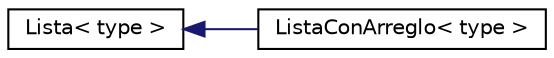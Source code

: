 digraph "Graphical Class Hierarchy"
{
  edge [fontname="Helvetica",fontsize="10",labelfontname="Helvetica",labelfontsize="10"];
  node [fontname="Helvetica",fontsize="10",shape=record];
  rankdir="LR";
  Node1 [label="Lista\< type \>",height=0.2,width=0.4,color="black", fillcolor="white", style="filled",URL="$class_lista.html"];
  Node1 -> Node2 [dir="back",color="midnightblue",fontsize="10",style="solid",fontname="Helvetica"];
  Node2 [label="ListaConArreglo\< type \>",height=0.2,width=0.4,color="black", fillcolor="white", style="filled",URL="$class_lista_con_arreglo.html"];
}

